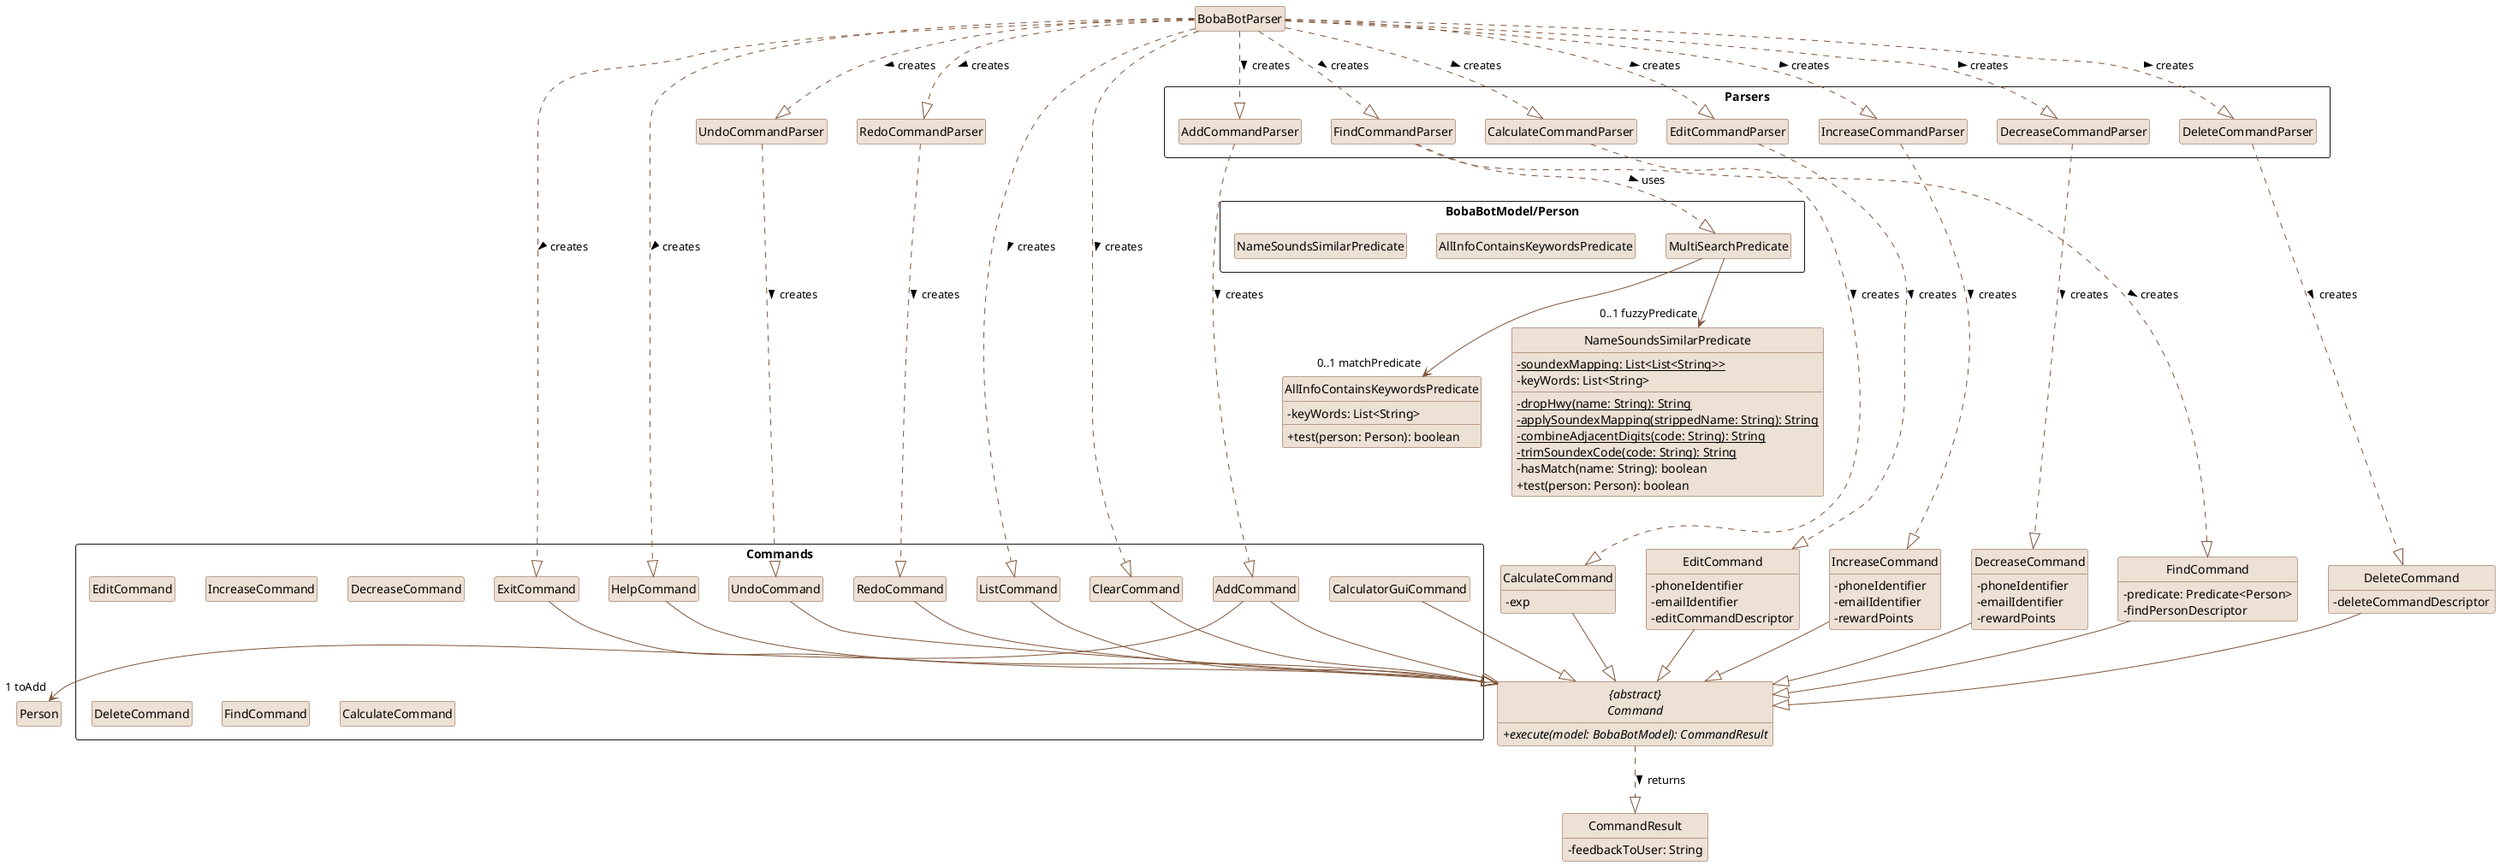 @startuml
'!include style.puml
'skinparam arrowThickness 1.1
'skinparam arrowColor UI_COLOR_T4
'skinparam classBackgroundColor UI_COLOR
skinparam classAttributeIconSize 0
hide circle
hide empty method
hide empty attribute

skinparam activityBorderThickness 1.5
skinparam class {
    BorderColor #7F5539
    BackgroundColor #EDE0D4
    arrowColor #7F5539
}

abstract "{abstract}\nCommand" as Command {
    {abstract} +execute(model: BobaBotModel): CommandResult
}

package Commands <<Rectangle>>{
    Class EditCommand
    Class IncreaseCommand
    Class DecreaseCommand
    Class AddCommand
    Class DeleteCommand
    Class FindCommand
    Class ListCommand
    Class UndoCommand
    Class RedoCommand
    Class CalculateCommand
    Class CalculatorGuiCommand
    Class ExitCommand
    Class HelpCommand
    Class ClearCommand
}

package Parsers <<Rectangle>> {
    Class AddCommandParser
    Class EditCommandParser
    Class IncreaseCommandParser
    Class DecreaseCommandParser
    Class DeleteCommandParser
    Class FindCommandParser
    Class CalculateCommandParser
}

package BobaBotModel/Person <<Rectangle>> {
    Class MultiSearchPredicate
    Class AllInfoContainsKeywordsPredicate
    Class NameSoundsSimilarPredicate
}
class EditCommand {
    -phoneIdentifier
    -emailIdentifier
    -editCommandDescriptor
}

class DeleteCommand {
    -deleteCommandDescriptor
}

class FindCommand {
    -predicate: Predicate<Person>
    -findPersonDescriptor
}

class IncreaseCommand {
    -phoneIdentifier
    -emailIdentifier
    -rewardPoints
}

class DecreaseCommand {
    -phoneIdentifier
    -emailIdentifier
    -rewardPoints
}

class CalculateCommand {
    -exp
}

class AllInfoContainsKeywordsPredicate {
    -keyWords: List<String>
    +test(person: Person): boolean
}

class NameSoundsSimilarPredicate {
    {static} -soundexMapping: List<List<String>>
    -keyWords: List<String>
    {static} -dropHwy(name: String): String
    {static} -applySoundexMapping(strippedName: String): String
    {static} -combineAdjacentDigits(code: String): String
    {static} -trimSoundexCode(code: String): String
    -hasMatch(name: String): boolean
    +test(person: Person): boolean
}

class CommandResult {
    -feedbackToUser: String
}

AddCommand --> "1 toAdd" Person


BobaBotParser ..|> EditCommandParser: creates >
BobaBotParser ..|> AddCommandParser: creates >
BobaBotParser ..|> DeleteCommandParser: creates >
BobaBotParser ..|> FindCommandParser: creates >
BobaBotParser ..|> IncreaseCommandParser: creates >
BobaBotParser ..|> DecreaseCommandParser: creates >
BobaBotParser ..|> UndoCommandParser: creates >
BobaBotParser ..|> RedoCommandParser: creates >
BobaBotParser ..|> CalculateCommandParser: creates >

BobaBotParser ..|> ListCommand: creates >
BobaBotParser ..|> ClearCommand: creates >
BobaBotParser ..|> HelpCommand: creates >
BobaBotParser ..|> ExitCommand: creates >


FindCommandParser .....|> FindCommand : creates >
EditCommandParser ....|> EditCommand: creates >
DeleteCommandParser ....|> DeleteCommand: creates >
AddCommandParser ....|> AddCommand: creates >
IncreaseCommandParser ....|> IncreaseCommand: creates >
DecreaseCommandParser ....|> DecreaseCommand: creates >
UndoCommandParser ....|> UndoCommand: creates >
RedoCommandParser ....|> RedoCommand: creates >
CalculateCommandParser ....|> CalculateCommand: creates >

FindCommandParser ..|> MultiSearchPredicate : uses >
MultiSearchPredicate --> "0..1 matchPredicate" AllInfoContainsKeywordsPredicate
MultiSearchPredicate --> "0..1 fuzzyPredicate" NameSoundsSimilarPredicate

AddCommand --|> Command
EditCommand --|> Command
IncreaseCommand --|> Command
DecreaseCommand --|> Command
DeleteCommand --|> Command
FindCommand --|> Command
ListCommand --|> Command
UndoCommand --|> Command
RedoCommand --|> Command
CalculateCommand --|> Command
CalculatorGuiCommand --|> Command
ClearCommand --|> Command
HelpCommand --|> Command
ExitCommand --|> Command

Command ..|> CommandResult: returns >

@enduml
